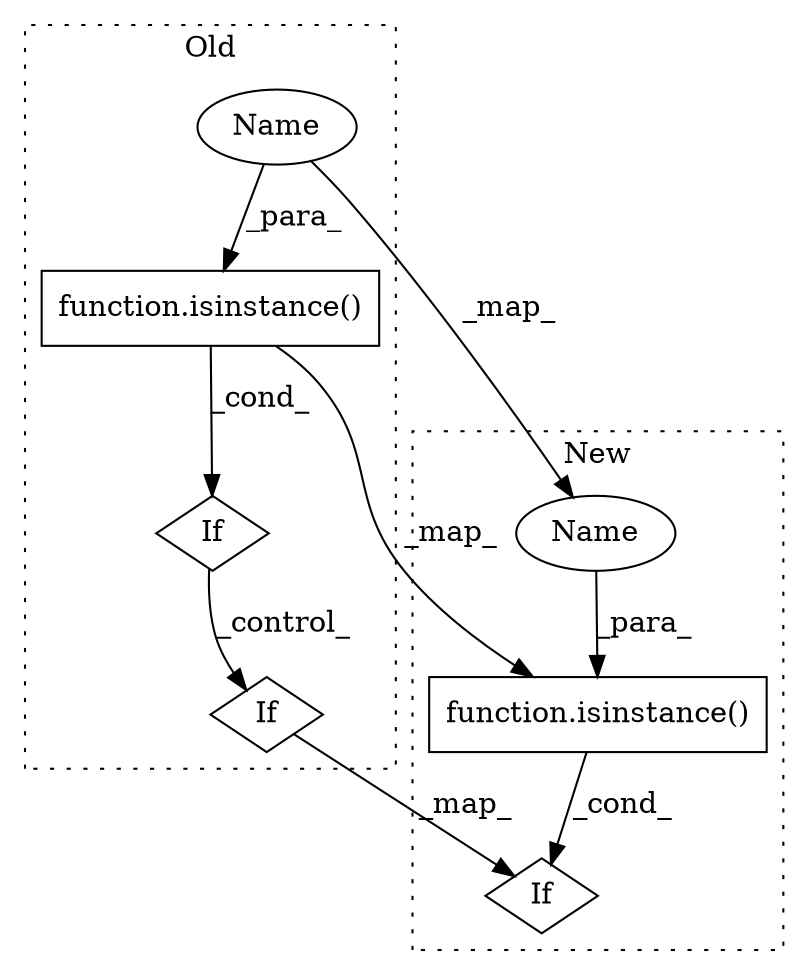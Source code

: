 digraph G {
subgraph cluster0 {
1 [label="function.isinstance()" a="75" s="6786,6809" l="11,1" shape="box"];
3 [label="If" a="96" s="6786,6810" l="0,18" shape="diamond"];
5 [label="If" a="96" s="6828,6947" l="3,22" shape="diamond"];
6 [label="Name" a="87" s="6797" l="1" shape="ellipse"];
label = "Old";
style="dotted";
}
subgraph cluster1 {
2 [label="function.isinstance()" a="75" s="6786,6809" l="11,1" shape="box"];
4 [label="If" a="96" s="6786,6810" l="0,18" shape="diamond"];
7 [label="Name" a="87" s="6797" l="1" shape="ellipse"];
label = "New";
style="dotted";
}
1 -> 2 [label="_map_"];
1 -> 3 [label="_cond_"];
2 -> 4 [label="_cond_"];
3 -> 5 [label="_control_"];
5 -> 4 [label="_map_"];
6 -> 7 [label="_map_"];
6 -> 1 [label="_para_"];
7 -> 2 [label="_para_"];
}